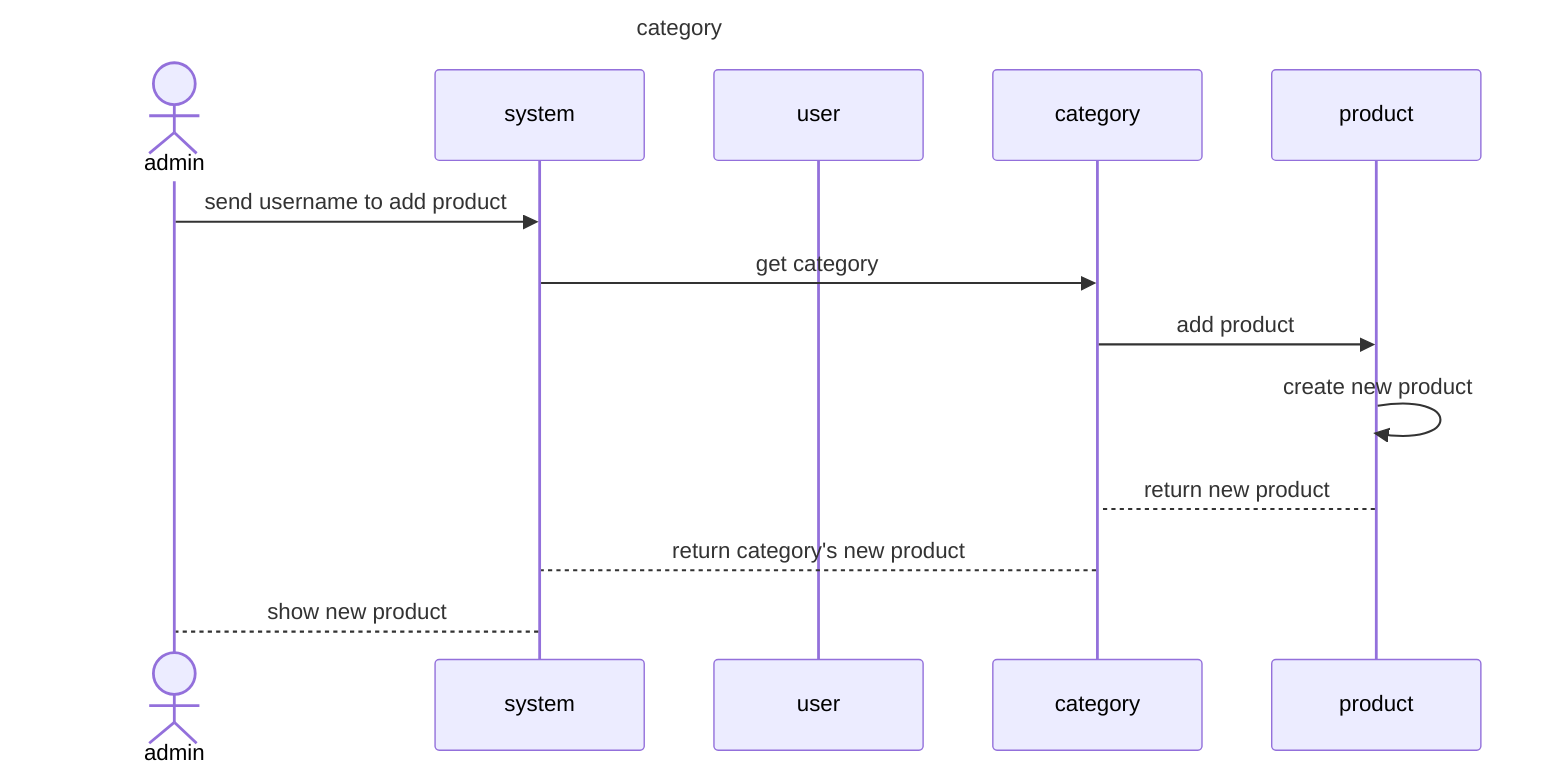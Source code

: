 sequenceDiagram
    title category
    actor admin
    participant system
    participant user
    participant category
    admin ->> system: send username to add product
    system ->> category:get category
    category ->> product:add product
    product ->> product:create new product
    product --> category:return new product
    category --> system:return category's new product
    system --> admin:show new product